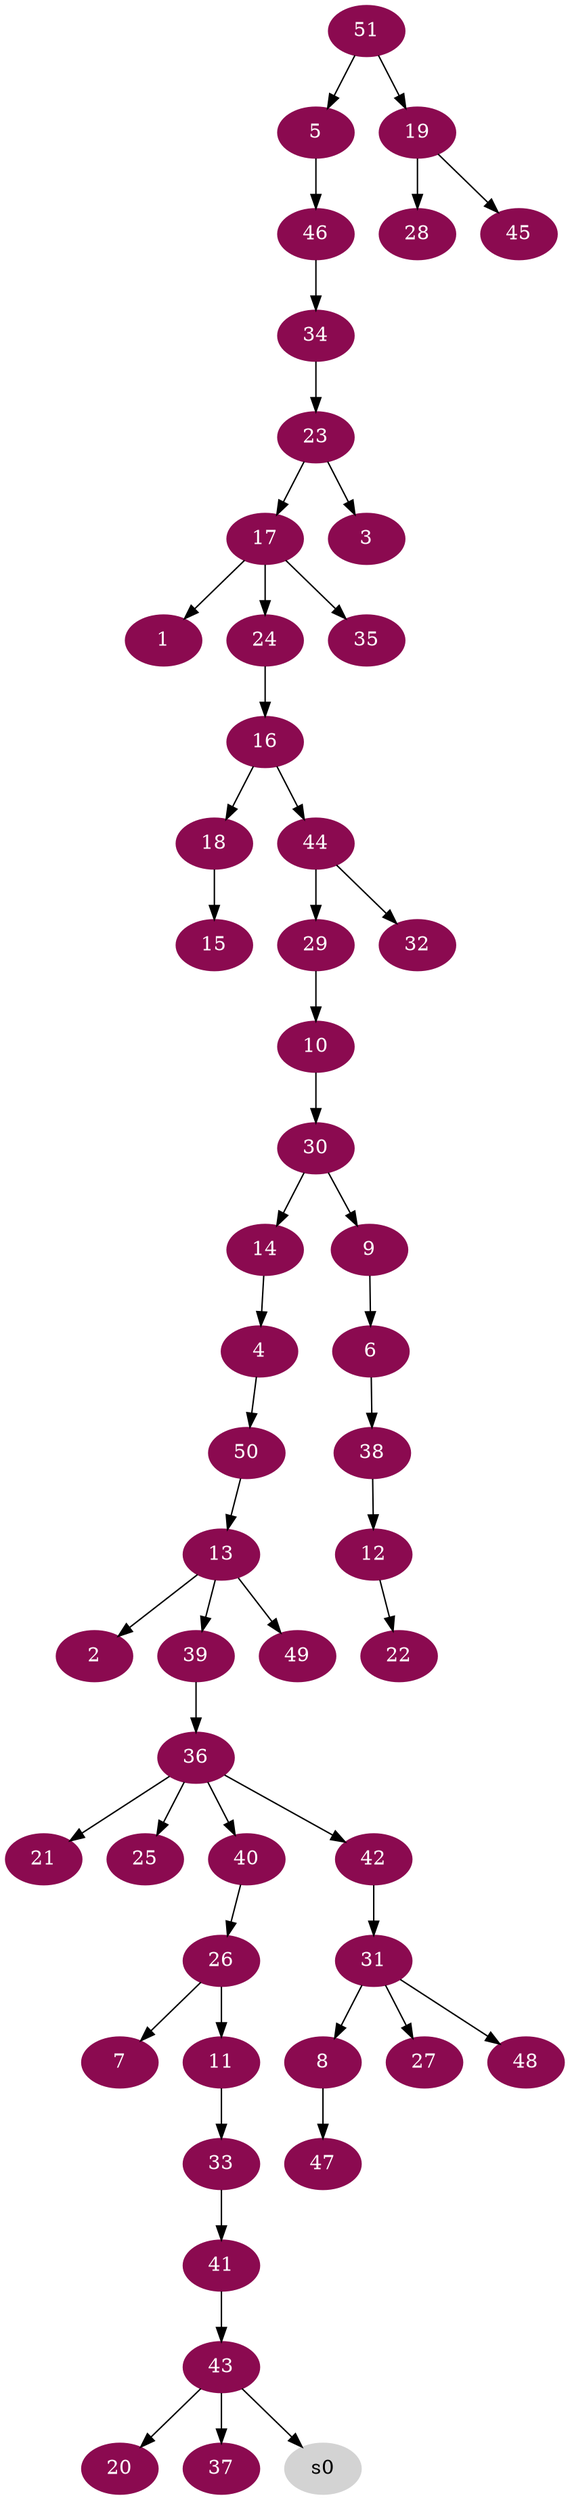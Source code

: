 digraph G {
node [color=deeppink4, style=filled, fontcolor=white];
17 -> 1;
13 -> 2;
23 -> 3;
14 -> 4;
51 -> 5;
9 -> 6;
26 -> 7;
31 -> 8;
30 -> 9;
29 -> 10;
26 -> 11;
38 -> 12;
50 -> 13;
30 -> 14;
18 -> 15;
24 -> 16;
23 -> 17;
16 -> 18;
51 -> 19;
43 -> 20;
36 -> 21;
12 -> 22;
34 -> 23;
17 -> 24;
36 -> 25;
40 -> 26;
31 -> 27;
19 -> 28;
44 -> 29;
10 -> 30;
42 -> 31;
44 -> 32;
11 -> 33;
46 -> 34;
17 -> 35;
39 -> 36;
43 -> 37;
6 -> 38;
13 -> 39;
36 -> 40;
33 -> 41;
36 -> 42;
41 -> 43;
16 -> 44;
19 -> 45;
5 -> 46;
8 -> 47;
31 -> 48;
13 -> 49;
4 -> 50;
node [color=lightgrey, style=filled, fontcolor=black];
43 -> s0;
}
